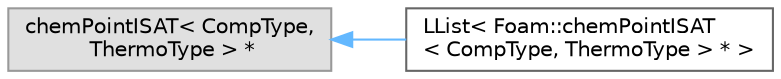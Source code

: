 digraph "Graphical Class Hierarchy"
{
 // LATEX_PDF_SIZE
  bgcolor="transparent";
  edge [fontname=Helvetica,fontsize=10,labelfontname=Helvetica,labelfontsize=10];
  node [fontname=Helvetica,fontsize=10,shape=box,height=0.2,width=0.4];
  rankdir="LR";
  Node0 [id="Node000000",label="chemPointISAT\< CompType,\l ThermoType \> *",height=0.2,width=0.4,color="grey60", fillcolor="#E0E0E0", style="filled",tooltip=" "];
  Node0 -> Node1 [id="edge4407_Node000000_Node000001",dir="back",color="steelblue1",style="solid",tooltip=" "];
  Node1 [id="Node000001",label="LList\< Foam::chemPointISAT\l\< CompType, ThermoType \> * \>",height=0.2,width=0.4,color="grey40", fillcolor="white", style="filled",URL="$classFoam_1_1LList.html",tooltip=" "];
}
